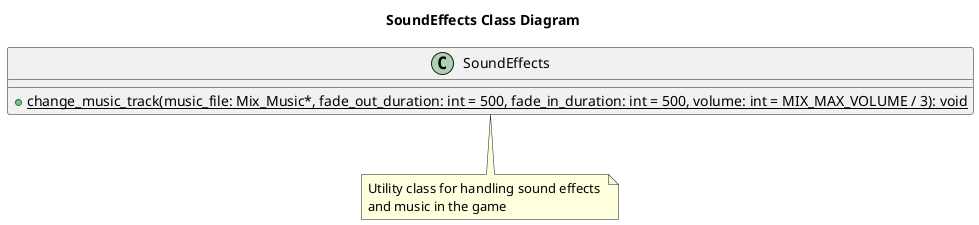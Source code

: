 @startuml SoundEffects

title SoundEffects Class Diagram

class SoundEffects {
    + {static} change_music_track(music_file: Mix_Music*, fade_out_duration: int = 500, fade_in_duration: int = 500, volume: int = MIX_MAX_VOLUME / 3): void
}

note bottom of SoundEffects
  Utility class for handling sound effects 
  and music in the game
end note

@enduml
